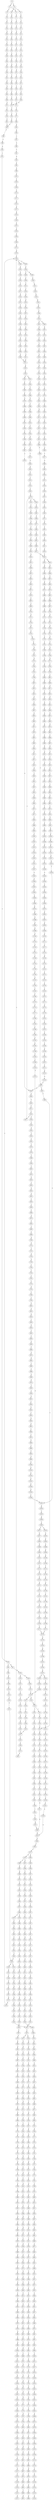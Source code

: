 strict digraph  {
	S0 -> S1 [ label = G ];
	S0 -> S2 [ label = C ];
	S1 -> S3 [ label = T ];
	S1 -> S4 [ label = C ];
	S2 -> S5 [ label = C ];
	S2 -> S6 [ label = G ];
	S3 -> S7 [ label = A ];
	S4 -> S8 [ label = T ];
	S5 -> S9 [ label = G ];
	S6 -> S10 [ label = A ];
	S7 -> S11 [ label = C ];
	S8 -> S12 [ label = C ];
	S9 -> S13 [ label = C ];
	S10 -> S14 [ label = T ];
	S11 -> S15 [ label = G ];
	S12 -> S16 [ label = C ];
	S13 -> S17 [ label = C ];
	S14 -> S18 [ label = C ];
	S15 -> S19 [ label = G ];
	S16 -> S20 [ label = G ];
	S17 -> S21 [ label = G ];
	S18 -> S22 [ label = G ];
	S19 -> S23 [ label = C ];
	S20 -> S24 [ label = G ];
	S21 -> S25 [ label = G ];
	S22 -> S26 [ label = G ];
	S23 -> S27 [ label = T ];
	S24 -> S28 [ label = T ];
	S25 -> S29 [ label = T ];
	S26 -> S30 [ label = T ];
	S27 -> S31 [ label = A ];
	S28 -> S32 [ label = T ];
	S29 -> S33 [ label = C ];
	S30 -> S34 [ label = T ];
	S31 -> S35 [ label = C ];
	S32 -> S36 [ label = G ];
	S33 -> S37 [ label = C ];
	S34 -> S38 [ label = C ];
	S35 -> S39 [ label = T ];
	S36 -> S40 [ label = C ];
	S37 -> S41 [ label = C ];
	S38 -> S42 [ label = C ];
	S39 -> S43 [ label = G ];
	S40 -> S44 [ label = A ];
	S41 -> S45 [ label = A ];
	S42 -> S46 [ label = A ];
	S43 -> S47 [ label = G ];
	S44 -> S48 [ label = C ];
	S45 -> S49 [ label = G ];
	S46 -> S50 [ label = G ];
	S47 -> S51 [ label = T ];
	S48 -> S52 [ label = T ];
	S49 -> S53 [ label = T ];
	S50 -> S54 [ label = T ];
	S51 -> S55 [ label = G ];
	S52 -> S56 [ label = G ];
	S53 -> S57 [ label = G ];
	S54 -> S58 [ label = G ];
	S55 -> S59 [ label = C ];
	S56 -> S60 [ label = G ];
	S57 -> S61 [ label = G ];
	S58 -> S62 [ label = G ];
	S59 -> S63 [ label = T ];
	S60 -> S64 [ label = T ];
	S61 -> S65 [ label = T ];
	S62 -> S66 [ label = T ];
	S63 -> S67 [ label = A ];
	S64 -> S68 [ label = C ];
	S65 -> S69 [ label = C ];
	S66 -> S70 [ label = C ];
	S67 -> S71 [ label = C ];
	S68 -> S72 [ label = G ];
	S69 -> S73 [ label = G ];
	S70 -> S73 [ label = G ];
	S71 -> S74 [ label = T ];
	S72 -> S75 [ label = T ];
	S73 -> S76 [ label = T ];
	S74 -> S77 [ label = G ];
	S75 -> S78 [ label = C ];
	S76 -> S79 [ label = C ];
	S77 -> S80 [ label = T ];
	S78 -> S81 [ label = C ];
	S79 -> S82 [ label = C ];
	S80 -> S83 [ label = A ];
	S81 -> S84 [ label = G ];
	S82 -> S84 [ label = G ];
	S83 -> S85 [ label = A ];
	S84 -> S86 [ label = T ];
	S85 -> S87 [ label = C ];
	S86 -> S88 [ label = C ];
	S87 -> S89 [ label = A ];
	S88 -> S90 [ label = A ];
	S89 -> S91 [ label = C ];
	S90 -> S92 [ label = C ];
	S91 -> S93 [ label = A ];
	S92 -> S94 [ label = C ];
	S93 -> S95 [ label = C ];
	S94 -> S96 [ label = C ];
	S94 -> S97 [ label = G ];
	S95 -> S98 [ label = G ];
	S96 -> S99 [ label = T ];
	S97 -> S100 [ label = A ];
	S98 -> S101 [ label = C ];
	S99 -> S102 [ label = G ];
	S100 -> S103 [ label = A ];
	S100 -> S104 [ label = G ];
	S101 -> S105 [ label = T ];
	S102 -> S106 [ label = T ];
	S103 -> S107 [ label = T ];
	S104 -> S108 [ label = T ];
	S105 -> S109 [ label = C ];
	S106 -> S110 [ label = C ];
	S107 -> S111 [ label = C ];
	S108 -> S112 [ label = C ];
	S109 -> S113 [ label = C ];
	S110 -> S114 [ label = C ];
	S111 -> S115 [ label = C ];
	S112 -> S116 [ label = C ];
	S113 -> S117 [ label = T ];
	S114 -> S118 [ label = T ];
	S115 -> S119 [ label = T ];
	S116 -> S120 [ label = A ];
	S116 -> S121 [ label = T ];
	S117 -> S122 [ label = A ];
	S118 -> S123 [ label = T ];
	S119 -> S124 [ label = C ];
	S120 -> S125 [ label = G ];
	S121 -> S126 [ label = C ];
	S122 -> S127 [ label = G ];
	S123 -> S128 [ label = G ];
	S124 -> S129 [ label = G ];
	S125 -> S130 [ label = T ];
	S125 -> S131 [ label = C ];
	S126 -> S132 [ label = G ];
	S127 -> S133 [ label = A ];
	S128 -> S134 [ label = A ];
	S128 -> S135 [ label = T ];
	S129 -> S136 [ label = A ];
	S130 -> S137 [ label = A ];
	S131 -> S138 [ label = T ];
	S132 -> S139 [ label = A ];
	S133 -> S140 [ label = A ];
	S134 -> S141 [ label = A ];
	S135 -> S142 [ label = A ];
	S136 -> S143 [ label = A ];
	S137 -> S144 [ label = G ];
	S138 -> S145 [ label = T ];
	S139 -> S146 [ label = A ];
	S140 -> S147 [ label = C ];
	S141 -> S148 [ label = C ];
	S142 -> S149 [ label = G ];
	S143 -> S150 [ label = C ];
	S144 -> S151 [ label = G ];
	S145 -> S152 [ label = C ];
	S146 -> S153 [ label = C ];
	S147 -> S154 [ label = T ];
	S148 -> S155 [ label = T ];
	S149 -> S156 [ label = G ];
	S150 -> S157 [ label = T ];
	S151 -> S158 [ label = G ];
	S152 -> S159 [ label = A ];
	S153 -> S157 [ label = T ];
	S154 -> S160 [ label = T ];
	S155 -> S161 [ label = T ];
	S156 -> S162 [ label = A ];
	S157 -> S163 [ label = T ];
	S158 -> S164 [ label = T ];
	S159 -> S165 [ label = C ];
	S160 -> S166 [ label = C ];
	S161 -> S167 [ label = C ];
	S162 -> S168 [ label = G ];
	S163 -> S169 [ label = C ];
	S164 -> S170 [ label = C ];
	S165 -> S171 [ label = G ];
	S166 -> S172 [ label = A ];
	S167 -> S173 [ label = A ];
	S168 -> S174 [ label = A ];
	S169 -> S175 [ label = A ];
	S170 -> S176 [ label = A ];
	S171 -> S177 [ label = C ];
	S172 -> S178 [ label = A ];
	S173 -> S179 [ label = A ];
	S174 -> S180 [ label = G ];
	S175 -> S181 [ label = A ];
	S176 -> S182 [ label = C ];
	S177 -> S183 [ label = C ];
	S178 -> S184 [ label = C ];
	S179 -> S184 [ label = C ];
	S180 -> S185 [ label = G ];
	S181 -> S184 [ label = C ];
	S182 -> S186 [ label = T ];
	S183 -> S187 [ label = C ];
	S184 -> S188 [ label = C ];
	S184 -> S189 [ label = T ];
	S185 -> S190 [ label = T ];
	S186 -> S191 [ label = C ];
	S187 -> S192 [ label = T ];
	S188 -> S193 [ label = G ];
	S189 -> S194 [ label = G ];
	S190 -> S195 [ label = C ];
	S191 -> S196 [ label = G ];
	S192 -> S197 [ label = T ];
	S193 -> S198 [ label = G ];
	S194 -> S199 [ label = G ];
	S194 -> S200 [ label = C ];
	S195 -> S201 [ label = C ];
	S196 -> S202 [ label = C ];
	S197 -> S203 [ label = C ];
	S198 -> S204 [ label = C ];
	S199 -> S205 [ label = C ];
	S200 -> S206 [ label = C ];
	S201 -> S207 [ label = C ];
	S202 -> S208 [ label = T ];
	S203 -> S209 [ label = A ];
	S204 -> S210 [ label = C ];
	S205 -> S211 [ label = C ];
	S206 -> S212 [ label = C ];
	S207 -> S213 [ label = A ];
	S207 -> S214 [ label = G ];
	S208 -> S215 [ label = T ];
	S209 -> S216 [ label = T ];
	S210 -> S217 [ label = C ];
	S211 -> S218 [ label = C ];
	S212 -> S219 [ label = T ];
	S213 -> S220 [ label = G ];
	S214 -> S221 [ label = G ];
	S215 -> S222 [ label = C ];
	S216 -> S223 [ label = C ];
	S217 -> S224 [ label = A ];
	S218 -> S225 [ label = A ];
	S219 -> S226 [ label = A ];
	S220 -> S227 [ label = A ];
	S221 -> S228 [ label = A ];
	S222 -> S229 [ label = A ];
	S223 -> S230 [ label = C ];
	S224 -> S231 [ label = G ];
	S225 -> S232 [ label = G ];
	S226 -> S233 [ label = G ];
	S227 -> S234 [ label = G ];
	S228 -> S235 [ label = G ];
	S229 -> S236 [ label = T ];
	S230 -> S237 [ label = A ];
	S231 -> S238 [ label = T ];
	S232 -> S239 [ label = G ];
	S233 -> S240 [ label = G ];
	S234 -> S241 [ label = C ];
	S235 -> S242 [ label = G ];
	S236 -> S243 [ label = C ];
	S237 -> S244 [ label = G ];
	S238 -> S245 [ label = T ];
	S239 -> S246 [ label = T ];
	S240 -> S247 [ label = T ];
	S241 -> S248 [ label = C ];
	S242 -> S249 [ label = C ];
	S243 -> S250 [ label = C ];
	S244 -> S251 [ label = A ];
	S245 -> S252 [ label = G ];
	S246 -> S253 [ label = G ];
	S247 -> S254 [ label = G ];
	S248 -> S255 [ label = A ];
	S249 -> S256 [ label = G ];
	S250 -> S257 [ label = A ];
	S251 -> S258 [ label = A ];
	S252 -> S259 [ label = T ];
	S253 -> S260 [ label = C ];
	S253 -> S261 [ label = G ];
	S254 -> S262 [ label = T ];
	S255 -> S263 [ label = C ];
	S256 -> S264 [ label = T ];
	S257 -> S244 [ label = G ];
	S258 -> S265 [ label = C ];
	S259 -> S266 [ label = G ];
	S260 -> S267 [ label = G ];
	S261 -> S268 [ label = G ];
	S262 -> S269 [ label = G ];
	S263 -> S270 [ label = G ];
	S264 -> S271 [ label = G ];
	S265 -> S272 [ label = C ];
	S266 -> S273 [ label = C ];
	S267 -> S274 [ label = C ];
	S268 -> S275 [ label = C ];
	S269 -> S276 [ label = C ];
	S270 -> S277 [ label = G ];
	S271 -> S278 [ label = G ];
	S272 -> S279 [ label = A ];
	S272 -> S280 [ label = G ];
	S273 -> S281 [ label = G ];
	S274 -> S282 [ label = G ];
	S275 -> S283 [ label = T ];
	S276 -> S284 [ label = G ];
	S277 -> S285 [ label = T ];
	S278 -> S286 [ label = T ];
	S279 -> S287 [ label = G ];
	S279 -> S288 [ label = C ];
	S280 -> S289 [ label = G ];
	S281 -> S290 [ label = T ];
	S282 -> S291 [ label = T ];
	S283 -> S292 [ label = T ];
	S284 -> S293 [ label = T ];
	S285 -> S294 [ label = T ];
	S286 -> S295 [ label = A ];
	S287 -> S296 [ label = A ];
	S288 -> S297 [ label = C ];
	S289 -> S298 [ label = A ];
	S290 -> S299 [ label = C ];
	S291 -> S300 [ label = C ];
	S292 -> S301 [ label = C ];
	S293 -> S302 [ label = C ];
	S294 -> S303 [ label = A ];
	S295 -> S304 [ label = T ];
	S296 -> S305 [ label = C ];
	S297 -> S306 [ label = A ];
	S298 -> S307 [ label = C ];
	S299 -> S308 [ label = G ];
	S300 -> S309 [ label = G ];
	S301 -> S310 [ label = G ];
	S302 -> S311 [ label = G ];
	S303 -> S312 [ label = C ];
	S304 -> S313 [ label = G ];
	S305 -> S314 [ label = T ];
	S306 -> S315 [ label = C ];
	S307 -> S316 [ label = G ];
	S308 -> S317 [ label = A ];
	S309 -> S318 [ label = T ];
	S310 -> S319 [ label = A ];
	S311 -> S317 [ label = A ];
	S312 -> S320 [ label = T ];
	S313 -> S321 [ label = A ];
	S314 -> S322 [ label = C ];
	S315 -> S323 [ label = C ];
	S316 -> S324 [ label = C ];
	S317 -> S325 [ label = A ];
	S318 -> S326 [ label = G ];
	S319 -> S327 [ label = A ];
	S320 -> S328 [ label = G ];
	S321 -> S329 [ label = G ];
	S322 -> S330 [ label = C ];
	S323 -> S331 [ label = C ];
	S324 -> S332 [ label = C ];
	S325 -> S333 [ label = C ];
	S326 -> S334 [ label = C ];
	S327 -> S335 [ label = C ];
	S328 -> S336 [ label = C ];
	S329 -> S337 [ label = C ];
	S330 -> S338 [ label = C ];
	S331 -> S339 [ label = C ];
	S332 -> S340 [ label = C ];
	S333 -> S341 [ label = C ];
	S333 -> S342 [ label = A ];
	S334 -> S343 [ label = A ];
	S335 -> S344 [ label = A ];
	S336 -> S345 [ label = A ];
	S337 -> S346 [ label = G ];
	S338 -> S347 [ label = A ];
	S339 -> S348 [ label = T ];
	S340 -> S349 [ label = A ];
	S341 -> S350 [ label = T ];
	S342 -> S351 [ label = C ];
	S343 -> S352 [ label = T ];
	S344 -> S353 [ label = C ];
	S345 -> S354 [ label = G ];
	S346 -> S355 [ label = G ];
	S347 -> S356 [ label = T ];
	S348 -> S357 [ label = T ];
	S349 -> S358 [ label = T ];
	S350 -> S359 [ label = T ];
	S351 -> S360 [ label = C ];
	S352 -> S361 [ label = C ];
	S353 -> S362 [ label = G ];
	S354 -> S363 [ label = A ];
	S355 -> S364 [ label = T ];
	S356 -> S365 [ label = C ];
	S357 -> S366 [ label = C ];
	S358 -> S367 [ label = C ];
	S359 -> S368 [ label = C ];
	S360 -> S369 [ label = C ];
	S361 -> S370 [ label = C ];
	S362 -> S371 [ label = C ];
	S363 -> S372 [ label = C ];
	S364 -> S373 [ label = C ];
	S365 -> S374 [ label = T ];
	S366 -> S375 [ label = C ];
	S366 -> S376 [ label = G ];
	S367 -> S377 [ label = G ];
	S368 -> S378 [ label = G ];
	S369 -> S379 [ label = G ];
	S370 -> S380 [ label = G ];
	S371 -> S381 [ label = G ];
	S372 -> S382 [ label = G ];
	S373 -> S383 [ label = G ];
	S374 -> S384 [ label = G ];
	S375 -> S385 [ label = T ];
	S376 -> S386 [ label = A ];
	S377 -> S387 [ label = T ];
	S378 -> S388 [ label = T ];
	S379 -> S389 [ label = T ];
	S380 -> S390 [ label = C ];
	S381 -> S391 [ label = C ];
	S382 -> S392 [ label = G ];
	S383 -> S393 [ label = C ];
	S384 -> S394 [ label = C ];
	S385 -> S395 [ label = G ];
	S386 -> S396 [ label = T ];
	S387 -> S397 [ label = C ];
	S388 -> S398 [ label = A ];
	S389 -> S399 [ label = A ];
	S390 -> S400 [ label = A ];
	S391 -> S401 [ label = A ];
	S392 -> S402 [ label = A ];
	S393 -> S403 [ label = A ];
	S394 -> S404 [ label = C ];
	S395 -> S405 [ label = T ];
	S396 -> S406 [ label = C ];
	S397 -> S407 [ label = C ];
	S398 -> S408 [ label = C ];
	S399 -> S409 [ label = C ];
	S400 -> S410 [ label = C ];
	S401 -> S411 [ label = C ];
	S402 -> S412 [ label = C ];
	S403 -> S413 [ label = C ];
	S404 -> S414 [ label = A ];
	S405 -> S415 [ label = C ];
	S406 -> S416 [ label = G ];
	S407 -> S417 [ label = T ];
	S408 -> S418 [ label = T ];
	S409 -> S419 [ label = G ];
	S410 -> S420 [ label = G ];
	S411 -> S421 [ label = G ];
	S412 -> S422 [ label = A ];
	S413 -> S423 [ label = G ];
	S414 -> S424 [ label = G ];
	S415 -> S425 [ label = C ];
	S416 -> S426 [ label = T ];
	S417 -> S427 [ label = C ];
	S418 -> S428 [ label = T ];
	S419 -> S429 [ label = T ];
	S420 -> S430 [ label = T ];
	S421 -> S431 [ label = T ];
	S422 -> S432 [ label = C ];
	S423 -> S433 [ label = C ];
	S424 -> S434 [ label = T ];
	S425 -> S435 [ label = T ];
	S426 -> S436 [ label = T ];
	S427 -> S437 [ label = T ];
	S428 -> S438 [ label = C ];
	S429 -> S439 [ label = C ];
	S430 -> S440 [ label = C ];
	S431 -> S441 [ label = C ];
	S432 -> S442 [ label = A ];
	S433 -> S443 [ label = G ];
	S434 -> S444 [ label = C ];
	S435 -> S445 [ label = T ];
	S436 -> S446 [ label = T ];
	S437 -> S447 [ label = T ];
	S438 -> S448 [ label = A ];
	S439 -> S449 [ label = C ];
	S440 -> S450 [ label = G ];
	S441 -> S451 [ label = C ];
	S442 -> S452 [ label = C ];
	S443 -> S453 [ label = C ];
	S444 -> S454 [ label = G ];
	S445 -> S128 [ label = G ];
	S446 -> S455 [ label = G ];
	S447 -> S456 [ label = C ];
	S448 -> S457 [ label = A ];
	S449 -> S458 [ label = A ];
	S450 -> S459 [ label = A ];
	S451 -> S460 [ label = A ];
	S452 -> S461 [ label = C ];
	S453 -> S462 [ label = G ];
	S454 -> S463 [ label = T ];
	S455 -> S464 [ label = T ];
	S456 -> S465 [ label = T ];
	S457 -> S466 [ label = G ];
	S458 -> S467 [ label = G ];
	S459 -> S468 [ label = G ];
	S460 -> S469 [ label = G ];
	S461 -> S470 [ label = T ];
	S462 -> S471 [ label = G ];
	S463 -> S472 [ label = A ];
	S464 -> S473 [ label = A ];
	S465 -> S474 [ label = C ];
	S466 -> S475 [ label = C ];
	S467 -> S476 [ label = C ];
	S468 -> S477 [ label = C ];
	S469 -> S478 [ label = C ];
	S470 -> S479 [ label = C ];
	S471 -> S480 [ label = C ];
	S472 -> S481 [ label = A ];
	S473 -> S482 [ label = G ];
	S474 -> S483 [ label = G ];
	S475 -> S484 [ label = G ];
	S476 -> S485 [ label = G ];
	S477 -> S486 [ label = G ];
	S478 -> S487 [ label = T ];
	S478 -> S485 [ label = G ];
	S479 -> S488 [ label = T ];
	S480 -> S489 [ label = T ];
	S481 -> S490 [ label = G ];
	S482 -> S491 [ label = G ];
	S483 -> S492 [ label = G ];
	S484 -> S493 [ label = A ];
	S485 -> S494 [ label = A ];
	S486 -> S495 [ label = A ];
	S487 -> S496 [ label = T ];
	S488 -> S497 [ label = A ];
	S489 -> S498 [ label = G ];
	S490 -> S499 [ label = A ];
	S491 -> S500 [ label = A ];
	S492 -> S501 [ label = A ];
	S493 -> S502 [ label = G ];
	S494 -> S503 [ label = G ];
	S495 -> S504 [ label = G ];
	S496 -> S152 [ label = C ];
	S497 -> S505 [ label = G ];
	S498 -> S506 [ label = G ];
	S499 -> S507 [ label = C ];
	S500 -> S508 [ label = A ];
	S501 -> S509 [ label = G ];
	S502 -> S510 [ label = T ];
	S503 -> S511 [ label = T ];
	S504 -> S512 [ label = T ];
	S505 -> S513 [ label = A ];
	S506 -> S514 [ label = A ];
	S507 -> S515 [ label = G ];
	S508 -> S516 [ label = A ];
	S509 -> S517 [ label = A ];
	S510 -> S518 [ label = C ];
	S511 -> S519 [ label = C ];
	S512 -> S520 [ label = C ];
	S513 -> S521 [ label = A ];
	S514 -> S522 [ label = A ];
	S515 -> S523 [ label = G ];
	S516 -> S524 [ label = G ];
	S517 -> S525 [ label = G ];
	S518 -> S526 [ label = C ];
	S519 -> S527 [ label = C ];
	S519 -> S528 [ label = T ];
	S520 -> S529 [ label = G ];
	S521 -> S530 [ label = C ];
	S522 -> S531 [ label = T ];
	S523 -> S532 [ label = C ];
	S524 -> S533 [ label = G ];
	S525 -> S534 [ label = G ];
	S526 -> S535 [ label = C ];
	S527 -> S535 [ label = C ];
	S528 -> S536 [ label = C ];
	S529 -> S537 [ label = A ];
	S530 -> S538 [ label = G ];
	S531 -> S539 [ label = G ];
	S532 -> S540 [ label = T ];
	S533 -> S541 [ label = T ];
	S534 -> S542 [ label = T ];
	S535 -> S543 [ label = T ];
	S535 -> S544 [ label = G ];
	S536 -> S545 [ label = G ];
	S537 -> S546 [ label = A ];
	S538 -> S547 [ label = A ];
	S539 -> S548 [ label = G ];
	S540 -> S549 [ label = C ];
	S541 -> S550 [ label = C ];
	S542 -> S551 [ label = C ];
	S543 -> S552 [ label = C ];
	S544 -> S553 [ label = C ];
	S545 -> S554 [ label = T ];
	S546 -> S555 [ label = C ];
	S547 -> S556 [ label = G ];
	S548 -> S557 [ label = G ];
	S549 -> S558 [ label = T ];
	S550 -> S559 [ label = C ];
	S551 -> S201 [ label = C ];
	S552 -> S560 [ label = C ];
	S553 -> S561 [ label = C ];
	S554 -> S562 [ label = C ];
	S555 -> S563 [ label = C ];
	S556 -> S564 [ label = G ];
	S557 -> S565 [ label = G ];
	S558 -> S566 [ label = C ];
	S559 -> S567 [ label = C ];
	S560 -> S568 [ label = G ];
	S561 -> S569 [ label = T ];
	S562 -> S570 [ label = T ];
	S563 -> S571 [ label = T ];
	S564 -> S572 [ label = T ];
	S565 -> S573 [ label = T ];
	S566 -> S574 [ label = G ];
	S567 -> S575 [ label = G ];
	S568 -> S576 [ label = G ];
	S569 -> S577 [ label = G ];
	S570 -> S578 [ label = G ];
	S571 -> S579 [ label = G ];
	S572 -> S580 [ label = G ];
	S573 -> S581 [ label = C ];
	S574 -> S582 [ label = A ];
	S575 -> S583 [ label = A ];
	S576 -> S584 [ label = T ];
	S577 -> S585 [ label = T ];
	S578 -> S586 [ label = T ];
	S579 -> S587 [ label = T ];
	S580 -> S588 [ label = T ];
	S581 -> S589 [ label = C ];
	S582 -> S590 [ label = A ];
	S583 -> S591 [ label = A ];
	S584 -> S592 [ label = C ];
	S585 -> S593 [ label = C ];
	S586 -> S594 [ label = T ];
	S587 -> S595 [ label = C ];
	S588 -> S596 [ label = C ];
	S589 -> S597 [ label = G ];
	S590 -> S598 [ label = G ];
	S591 -> S599 [ label = G ];
	S592 -> S600 [ label = T ];
	S593 -> S601 [ label = G ];
	S594 -> S602 [ label = C ];
	S595 -> S603 [ label = G ];
	S596 -> S604 [ label = C ];
	S597 -> S605 [ label = C ];
	S598 -> S606 [ label = T ];
	S599 -> S607 [ label = T ];
	S600 -> S608 [ label = G ];
	S601 -> S609 [ label = C ];
	S602 -> S610 [ label = C ];
	S603 -> S611 [ label = C ];
	S604 -> S612 [ label = C ];
	S605 -> S613 [ label = C ];
	S606 -> S614 [ label = C ];
	S607 -> S615 [ label = C ];
	S608 -> S616 [ label = G ];
	S609 -> S617 [ label = G ];
	S610 -> S618 [ label = G ];
	S611 -> S619 [ label = G ];
	S612 -> S620 [ label = T ];
	S613 -> S621 [ label = G ];
	S614 -> S622 [ label = G ];
	S615 -> S623 [ label = G ];
	S616 -> S624 [ label = A ];
	S617 -> S625 [ label = C ];
	S618 -> S626 [ label = T ];
	S619 -> S625 [ label = C ];
	S620 -> S627 [ label = G ];
	S621 -> S628 [ label = G ];
	S622 -> S629 [ label = C ];
	S623 -> S630 [ label = A ];
	S624 -> S631 [ label = G ];
	S625 -> S632 [ label = G ];
	S625 -> S633 [ label = A ];
	S626 -> S634 [ label = G ];
	S627 -> S635 [ label = T ];
	S628 -> S636 [ label = A ];
	S629 -> S637 [ label = G ];
	S630 -> S638 [ label = G ];
	S631 -> S639 [ label = G ];
	S632 -> S640 [ label = A ];
	S633 -> S641 [ label = A ];
	S634 -> S642 [ label = G ];
	S635 -> S643 [ label = C ];
	S636 -> S644 [ label = A ];
	S637 -> S645 [ label = G ];
	S638 -> S646 [ label = G ];
	S639 -> S647 [ label = G ];
	S640 -> S648 [ label = G ];
	S641 -> S649 [ label = C ];
	S642 -> S650 [ label = C ];
	S643 -> S651 [ label = C ];
	S644 -> S652 [ label = C ];
	S645 -> S653 [ label = C ];
	S646 -> S654 [ label = T ];
	S647 -> S655 [ label = T ];
	S648 -> S656 [ label = C ];
	S649 -> S657 [ label = C ];
	S650 -> S658 [ label = C ];
	S651 -> S659 [ label = T ];
	S652 -> S660 [ label = T ];
	S653 -> S661 [ label = T ];
	S654 -> S662 [ label = A ];
	S655 -> S663 [ label = G ];
	S656 -> S664 [ label = A ];
	S657 -> S665 [ label = C ];
	S658 -> S666 [ label = C ];
	S659 -> S667 [ label = A ];
	S660 -> S668 [ label = G ];
	S661 -> S669 [ label = A ];
	S662 -> S670 [ label = T ];
	S663 -> S671 [ label = T ];
	S664 -> S672 [ label = G ];
	S665 -> S673 [ label = G ];
	S666 -> S674 [ label = G ];
	S667 -> S675 [ label = C ];
	S668 -> S676 [ label = C ];
	S669 -> S677 [ label = T ];
	S670 -> S678 [ label = A ];
	S671 -> S679 [ label = T ];
	S672 -> S680 [ label = T ];
	S673 -> S681 [ label = T ];
	S674 -> S682 [ label = T ];
	S675 -> S683 [ label = T ];
	S676 -> S684 [ label = A ];
	S677 -> S685 [ label = A ];
	S678 -> S686 [ label = A ];
	S679 -> S687 [ label = C ];
	S680 -> S688 [ label = G ];
	S681 -> S689 [ label = A ];
	S682 -> S690 [ label = C ];
	S683 -> S691 [ label = A ];
	S684 -> S692 [ label = A ];
	S685 -> S693 [ label = G ];
	S686 -> S694 [ label = G ];
	S687 -> S695 [ label = C ];
	S688 -> S696 [ label = C ];
	S689 -> S697 [ label = C ];
	S690 -> S698 [ label = C ];
	S691 -> S699 [ label = C ];
	S692 -> S700 [ label = C ];
	S693 -> S701 [ label = T ];
	S694 -> S702 [ label = T ];
	S695 -> S703 [ label = A ];
	S696 -> S704 [ label = A ];
	S697 -> S705 [ label = A ];
	S698 -> S706 [ label = A ];
	S699 -> S707 [ label = C ];
	S700 -> S708 [ label = C ];
	S701 -> S709 [ label = A ];
	S702 -> S710 [ label = C ];
	S703 -> S711 [ label = G ];
	S704 -> S712 [ label = A ];
	S705 -> S713 [ label = G ];
	S706 -> S714 [ label = G ];
	S707 -> S715 [ label = A ];
	S708 -> S716 [ label = A ];
	S709 -> S717 [ label = G ];
	S710 -> S718 [ label = G ];
	S711 -> S719 [ label = C ];
	S712 -> S720 [ label = C ];
	S713 -> S721 [ label = C ];
	S714 -> S722 [ label = T ];
	S715 -> S723 [ label = G ];
	S716 -> S724 [ label = G ];
	S717 -> S725 [ label = C ];
	S718 -> S726 [ label = T ];
	S719 -> S727 [ label = A ];
	S720 -> S728 [ label = A ];
	S721 -> S729 [ label = A ];
	S722 -> S730 [ label = A ];
	S723 -> S731 [ label = G ];
	S724 -> S732 [ label = A ];
	S725 -> S733 [ label = C ];
	S726 -> S734 [ label = G ];
	S727 -> S735 [ label = G ];
	S728 -> S736 [ label = G ];
	S729 -> S737 [ label = G ];
	S730 -> S738 [ label = G ];
	S731 -> S739 [ label = A ];
	S732 -> S740 [ label = A ];
	S733 -> S741 [ label = G ];
	S734 -> S742 [ label = G ];
	S735 -> S743 [ label = A ];
	S736 -> S744 [ label = C ];
	S737 -> S745 [ label = G ];
	S738 -> S746 [ label = C ];
	S739 -> S747 [ label = G ];
	S740 -> S748 [ label = C ];
	S741 -> S749 [ label = A ];
	S742 -> S750 [ label = T ];
	S743 -> S751 [ label = T ];
	S744 -> S752 [ label = T ];
	S745 -> S753 [ label = T ];
	S746 -> S754 [ label = T ];
	S747 -> S755 [ label = A ];
	S748 -> S756 [ label = A ];
	S749 -> S757 [ label = A ];
	S750 -> S758 [ label = A ];
	S751 -> S759 [ label = A ];
	S752 -> S760 [ label = A ];
	S753 -> S761 [ label = G ];
	S754 -> S762 [ label = C ];
	S755 -> S763 [ label = G ];
	S756 -> S764 [ label = G ];
	S757 -> S765 [ label = A ];
	S758 -> S766 [ label = C ];
	S759 -> S767 [ label = A ];
	S760 -> S768 [ label = C ];
	S761 -> S769 [ label = C ];
	S762 -> S770 [ label = C ];
	S763 -> S771 [ label = T ];
	S764 -> S772 [ label = C ];
	S765 -> S773 [ label = C ];
	S766 -> S774 [ label = C ];
	S767 -> S775 [ label = A ];
	S768 -> S776 [ label = G ];
	S769 -> S777 [ label = A ];
	S770 -> S778 [ label = A ];
	S771 -> S779 [ label = C ];
	S772 -> S780 [ label = C ];
	S773 -> S781 [ label = C ];
	S774 -> S782 [ label = G ];
	S775 -> S783 [ label = A ];
	S776 -> S784 [ label = A ];
	S777 -> S785 [ label = C ];
	S778 -> S786 [ label = C ];
	S779 -> S787 [ label = A ];
	S780 -> S788 [ label = G ];
	S781 -> S789 [ label = C ];
	S782 -> S790 [ label = G ];
	S783 -> S791 [ label = A ];
	S784 -> S792 [ label = G ];
	S785 -> S793 [ label = G ];
	S786 -> S794 [ label = C ];
	S787 -> S795 [ label = G ];
	S788 -> S796 [ label = T ];
	S789 -> S797 [ label = C ];
	S790 -> S798 [ label = T ];
	S791 -> S799 [ label = C ];
	S792 -> S800 [ label = A ];
	S793 -> S801 [ label = C ];
	S794 -> S802 [ label = G ];
	S795 -> S803 [ label = G ];
	S796 -> S804 [ label = C ];
	S797 -> S805 [ label = G ];
	S798 -> S806 [ label = G ];
	S799 -> S807 [ label = T ];
	S800 -> S808 [ label = A ];
	S801 -> S809 [ label = G ];
	S802 -> S810 [ label = G ];
	S803 -> S811 [ label = A ];
	S804 -> S812 [ label = C ];
	S805 -> S813 [ label = A ];
	S806 -> S814 [ label = G ];
	S807 -> S815 [ label = T ];
	S808 -> S816 [ label = C ];
	S809 -> S817 [ label = G ];
	S810 -> S818 [ label = A ];
	S811 -> S819 [ label = C ];
	S812 -> S820 [ label = T ];
	S813 -> S821 [ label = C ];
	S814 -> S822 [ label = T ];
	S815 -> S823 [ label = T ];
	S816 -> S824 [ label = T ];
	S817 -> S825 [ label = T ];
	S818 -> S826 [ label = C ];
	S819 -> S827 [ label = C ];
	S820 -> S828 [ label = C ];
	S821 -> S829 [ label = T ];
	S822 -> S830 [ label = T ];
	S823 -> S831 [ label = G ];
	S824 -> S832 [ label = G ];
	S825 -> S833 [ label = G ];
	S826 -> S834 [ label = G ];
	S827 -> S835 [ label = A ];
	S828 -> S836 [ label = T ];
	S829 -> S837 [ label = A ];
	S830 -> S838 [ label = A ];
	S831 -> S839 [ label = C ];
	S832 -> S840 [ label = G ];
	S833 -> S841 [ label = C ];
	S834 -> S842 [ label = T ];
	S835 -> S843 [ label = G ];
	S836 -> S844 [ label = G ];
	S837 -> S845 [ label = G ];
	S838 -> S846 [ label = G ];
	S839 -> S847 [ label = C ];
	S840 -> S848 [ label = C ];
	S841 -> S849 [ label = C ];
	S842 -> S850 [ label = C ];
	S843 -> S851 [ label = T ];
	S844 -> S852 [ label = T ];
	S845 -> S853 [ label = A ];
	S846 -> S854 [ label = A ];
	S847 -> S855 [ label = G ];
	S848 -> S856 [ label = G ];
	S849 -> S857 [ label = G ];
	S850 -> S858 [ label = G ];
	S851 -> S859 [ label = C ];
	S852 -> S860 [ label = C ];
	S853 -> S861 [ label = A ];
	S854 -> S862 [ label = A ];
	S855 -> S863 [ label = T ];
	S856 -> S864 [ label = C ];
	S857 -> S865 [ label = C ];
	S858 -> S866 [ label = T ];
	S859 -> S867 [ label = T ];
	S860 -> S868 [ label = G ];
	S861 -> S869 [ label = T ];
	S862 -> S870 [ label = G ];
	S863 -> S871 [ label = A ];
	S864 -> S872 [ label = A ];
	S865 -> S873 [ label = A ];
	S866 -> S874 [ label = G ];
	S867 -> S875 [ label = C ];
	S868 -> S876 [ label = T ];
	S869 -> S877 [ label = C ];
	S870 -> S878 [ label = G ];
	S871 -> S879 [ label = G ];
	S872 -> S880 [ label = G ];
	S873 -> S881 [ label = A ];
	S874 -> S882 [ label = A ];
	S875 -> S883 [ label = T ];
	S876 -> S884 [ label = G ];
	S877 -> S885 [ label = G ];
	S878 -> S886 [ label = G ];
	S879 -> S887 [ label = C ];
	S880 -> S888 [ label = C ];
	S881 -> S889 [ label = C ];
	S882 -> S890 [ label = C ];
	S883 -> S891 [ label = G ];
	S884 -> S892 [ label = G ];
	S885 -> S893 [ label = G ];
	S886 -> S894 [ label = G ];
	S887 -> S895 [ label = C ];
	S888 -> S896 [ label = G ];
	S889 -> S897 [ label = C ];
	S890 -> S898 [ label = C ];
	S891 -> S899 [ label = T ];
	S892 -> S900 [ label = T ];
	S893 -> S901 [ label = G ];
	S894 -> S902 [ label = G ];
	S895 -> S903 [ label = G ];
	S896 -> S904 [ label = G ];
	S897 -> S905 [ label = A ];
	S898 -> S906 [ label = G ];
	S899 -> S907 [ label = A ];
	S900 -> S908 [ label = A ];
	S901 -> S909 [ label = T ];
	S902 -> S910 [ label = T ];
	S903 -> S911 [ label = G ];
	S904 -> S912 [ label = G ];
	S905 -> S913 [ label = G ];
	S906 -> S914 [ label = G ];
	S909 -> S915 [ label = A ];
	S910 -> S916 [ label = C ];
	S911 -> S917 [ label = T ];
	S912 -> S918 [ label = T ];
	S913 -> S919 [ label = T ];
	S914 -> S920 [ label = T ];
	S915 -> S921 [ label = T ];
	S916 -> S922 [ label = C ];
	S917 -> S923 [ label = G ];
	S918 -> S924 [ label = G ];
	S919 -> S925 [ label = C ];
	S920 -> S926 [ label = C ];
	S921 -> S927 [ label = C ];
	S922 -> S928 [ label = G ];
	S923 -> S929 [ label = A ];
	S924 -> S930 [ label = C ];
	S925 -> S931 [ label = G ];
	S926 -> S932 [ label = G ];
	S927 -> S933 [ label = C ];
	S928 -> S934 [ label = T ];
	S929 -> S935 [ label = C ];
	S930 -> S936 [ label = C ];
	S931 -> S937 [ label = C ];
	S932 -> S938 [ label = C ];
	S933 -> S939 [ label = C ];
	S934 -> S940 [ label = C ];
	S935 -> S941 [ label = G ];
	S936 -> S942 [ label = G ];
	S937 -> S943 [ label = G ];
	S938 -> S944 [ label = G ];
	S939 -> S945 [ label = G ];
	S940 -> S946 [ label = G ];
	S941 -> S947 [ label = T ];
	S942 -> S948 [ label = C ];
	S943 -> S949 [ label = C ];
	S944 -> S950 [ label = T ];
	S945 -> S951 [ label = A ];
	S946 -> S952 [ label = G ];
	S947 -> S953 [ label = G ];
	S948 -> S954 [ label = C ];
	S949 -> S955 [ label = A ];
	S950 -> S956 [ label = A ];
	S951 -> S957 [ label = A ];
	S952 -> S958 [ label = A ];
	S953 -> S959 [ label = G ];
	S954 -> S960 [ label = G ];
	S955 -> S961 [ label = G ];
	S956 -> S962 [ label = G ];
	S957 -> S963 [ label = A ];
	S958 -> S964 [ label = A ];
	S959 -> S965 [ label = G ];
	S960 -> S966 [ label = G ];
	S961 -> S967 [ label = C ];
	S962 -> S968 [ label = C ];
	S963 -> S969 [ label = G ];
	S964 -> S970 [ label = C ];
	S965 -> S971 [ label = T ];
	S966 -> S972 [ label = T ];
	S967 -> S973 [ label = C ];
	S968 -> S974 [ label = C ];
	S969 -> S975 [ label = T ];
	S970 -> S976 [ label = T ];
	S971 -> S977 [ label = A ];
	S972 -> S978 [ label = G ];
	S973 -> S979 [ label = G ];
	S974 -> S980 [ label = G ];
	S975 -> S981 [ label = G ];
	S976 -> S982 [ label = A ];
	S977 -> S983 [ label = C ];
	S978 -> S984 [ label = G ];
	S979 -> S985 [ label = G ];
	S980 -> S986 [ label = C ];
	S981 -> S987 [ label = T ];
	S982 -> S988 [ label = C ];
	S983 -> S989 [ label = T ];
	S984 -> S990 [ label = T ];
	S985 -> S991 [ label = T ];
	S986 -> S992 [ label = T ];
	S987 -> S993 [ label = C ];
	S988 -> S994 [ label = A ];
	S989 -> S995 [ label = A ];
	S990 -> S996 [ label = G ];
	S991 -> S997 [ label = G ];
	S992 -> S998 [ label = G ];
	S993 -> S999 [ label = G ];
	S994 -> S1000 [ label = A ];
	S995 -> S1001 [ label = T ];
	S996 -> S1002 [ label = G ];
	S997 -> S1003 [ label = G ];
	S998 -> S1004 [ label = G ];
	S999 -> S1005 [ label = T ];
	S1000 -> S1006 [ label = C ];
	S1001 -> S1007 [ label = T ];
	S1002 -> S1008 [ label = A ];
	S1003 -> S1009 [ label = A ];
	S1004 -> S1010 [ label = A ];
	S1005 -> S1011 [ label = C ];
	S1006 -> S1012 [ label = G ];
	S1007 -> S1013 [ label = G ];
	S1008 -> S1014 [ label = A ];
	S1009 -> S1015 [ label = A ];
	S1010 -> S1016 [ label = A ];
	S1011 -> S1017 [ label = G ];
	S1012 -> S1018 [ label = A ];
	S1013 -> S1019 [ label = G ];
	S1014 -> S1020 [ label = C ];
	S1015 -> S1021 [ label = G ];
	S1016 -> S1022 [ label = G ];
	S1017 -> S1023 [ label = G ];
	S1018 -> S1024 [ label = A ];
	S1019 -> S1025 [ label = A ];
	S1020 -> S1026 [ label = C ];
	S1021 -> S1027 [ label = A ];
	S1022 -> S1028 [ label = A ];
	S1023 -> S1029 [ label = A ];
	S1024 -> S1030 [ label = A ];
	S1025 -> S1031 [ label = A ];
	S1026 -> S1032 [ label = T ];
	S1027 -> S1033 [ label = A ];
	S1028 -> S1034 [ label = A ];
	S1029 -> S1035 [ label = A ];
	S1030 -> S1036 [ label = A ];
	S1031 -> S1037 [ label = C ];
	S1032 -> S1038 [ label = C ];
	S1033 -> S1039 [ label = C ];
	S1034 -> S1040 [ label = C ];
	S1035 -> S1041 [ label = C ];
	S1036 -> S1042 [ label = C ];
	S1037 -> S1043 [ label = G ];
	S1038 -> S1044 [ label = G ];
	S1039 -> S1045 [ label = G ];
	S1040 -> S1045 [ label = G ];
	S1041 -> S1046 [ label = A ];
	S1042 -> S1047 [ label = A ];
	S1043 -> S1048 [ label = G ];
	S1044 -> S1049 [ label = G ];
	S1045 -> S1050 [ label = G ];
	S1046 -> S1051 [ label = G ];
	S1047 -> S1052 [ label = G ];
	S1048 -> S1053 [ label = T ];
	S1049 -> S1054 [ label = C ];
	S1050 -> S1055 [ label = C ];
	S1051 -> S1056 [ label = G ];
	S1052 -> S1057 [ label = A ];
	S1053 -> S1058 [ label = A ];
	S1054 -> S1059 [ label = A ];
	S1055 -> S1060 [ label = A ];
	S1056 -> S1061 [ label = A ];
	S1057 -> S1062 [ label = A ];
	S1058 -> S1063 [ label = C ];
	S1059 -> S1064 [ label = C ];
	S1060 -> S1065 [ label = C ];
	S1061 -> S1066 [ label = A ];
	S1062 -> S1067 [ label = G ];
	S1063 -> S1068 [ label = G ];
	S1064 -> S1069 [ label = G ];
	S1065 -> S1070 [ label = C ];
	S1065 -> S1071 [ label = T ];
	S1066 -> S1072 [ label = T ];
	S1067 -> S1073 [ label = G ];
	S1068 -> S1074 [ label = A ];
	S1069 -> S1075 [ label = C ];
	S1070 -> S1076 [ label = G ];
	S1071 -> S1077 [ label = G ];
	S1072 -> S1078 [ label = A ];
	S1073 -> S1079 [ label = G ];
	S1074 -> S1080 [ label = A ];
	S1075 -> S1081 [ label = G ];
	S1076 -> S1082 [ label = G ];
	S1077 -> S1083 [ label = G ];
	S1078 -> S1084 [ label = G ];
	S1079 -> S1085 [ label = G ];
	S1080 -> S1086 [ label = G ];
	S1081 -> S1087 [ label = C ];
	S1082 -> S1088 [ label = G ];
	S1083 -> S1089 [ label = G ];
	S1084 -> S1090 [ label = T ];
	S1085 -> S1091 [ label = T ];
	S1086 -> S1092 [ label = A ];
	S1087 -> S1093 [ label = G ];
	S1088 -> S1094 [ label = A ];
	S1089 -> S1095 [ label = A ];
	S1090 -> S1096 [ label = C ];
	S1091 -> S1097 [ label = C ];
	S1092 -> S1098 [ label = A ];
	S1093 -> S1099 [ label = C ];
	S1094 -> S1100 [ label = A ];
	S1095 -> S1101 [ label = A ];
	S1096 -> S1102 [ label = T ];
	S1097 -> S1103 [ label = T ];
	S1098 -> S1104 [ label = G ];
	S1099 -> S1105 [ label = G ];
	S1100 -> S1106 [ label = T ];
	S1101 -> S1107 [ label = C ];
	S1102 -> S1108 [ label = C ];
	S1103 -> S1109 [ label = C ];
	S1104 -> S1110 [ label = T ];
	S1105 -> S1111 [ label = T ];
	S1106 -> S1112 [ label = T ];
	S1107 -> S1113 [ label = T ];
	S1108 -> S1114 [ label = T ];
	S1109 -> S1115 [ label = T ];
	S1110 -> S1116 [ label = G ];
	S1111 -> S1117 [ label = C ];
	S1112 -> S1118 [ label = G ];
	S1113 -> S1119 [ label = G ];
	S1114 -> S1120 [ label = C ];
	S1115 -> S1121 [ label = C ];
	S1116 -> S1122 [ label = T ];
	S1117 -> S1123 [ label = G ];
	S1118 -> S1124 [ label = A ];
	S1119 -> S1125 [ label = G ];
	S1120 -> S1126 [ label = T ];
	S1121 -> S1127 [ label = G ];
	S1122 -> S1128 [ label = C ];
	S1123 -> S1129 [ label = A ];
	S1124 -> S1130 [ label = A ];
	S1125 -> S1131 [ label = A ];
	S1126 -> S1132 [ label = G ];
	S1127 -> S1133 [ label = T ];
	S1128 -> S1134 [ label = C ];
	S1129 -> S1135 [ label = C ];
	S1130 -> S1136 [ label = C ];
	S1131 -> S1137 [ label = C ];
	S1132 -> S1138 [ label = A ];
	S1133 -> S1139 [ label = G ];
	S1134 -> S1140 [ label = T ];
	S1135 -> S1141 [ label = G ];
	S1136 -> S1142 [ label = C ];
	S1137 -> S1143 [ label = C ];
	S1138 -> S1144 [ label = G ];
	S1139 -> S1145 [ label = G ];
	S1140 -> S1146 [ label = G ];
	S1141 -> S1147 [ label = C ];
	S1142 -> S1148 [ label = C ];
	S1143 -> S1149 [ label = C ];
	S1144 -> S1150 [ label = T ];
	S1145 -> S1151 [ label = T ];
	S1146 -> S1152 [ label = G ];
	S1147 -> S1153 [ label = G ];
	S1148 -> S1154 [ label = G ];
	S1149 -> S1155 [ label = G ];
	S1150 -> S1156 [ label = A ];
	S1151 -> S1157 [ label = A ];
	S1152 -> S1158 [ label = C ];
	S1153 -> S1159 [ label = C ];
	S1154 -> S1160 [ label = T ];
	S1155 -> S1161 [ label = T ];
	S1158 -> S1162 [ label = C ];
	S1159 -> S1163 [ label = C ];
	S1160 -> S1164 [ label = C ];
	S1161 -> S1165 [ label = C ];
	S1162 -> S1166 [ label = T ];
	S1163 -> S1167 [ label = T ];
	S1164 -> S1168 [ label = T ];
	S1165 -> S1169 [ label = T ];
	S1166 -> S1170 [ label = G ];
	S1167 -> S1171 [ label = C ];
	S1168 -> S1172 [ label = C ];
	S1169 -> S1173 [ label = C ];
	S1170 -> S1174 [ label = G ];
	S1171 -> S1175 [ label = G ];
	S1172 -> S1176 [ label = G ];
	S1173 -> S1176 [ label = G ];
	S1174 -> S1177 [ label = G ];
	S1175 -> S1178 [ label = G ];
	S1176 -> S1179 [ label = G ];
	S1177 -> S1180 [ label = T ];
	S1178 -> S1181 [ label = G ];
	S1179 -> S1182 [ label = C ];
	S1180 -> S1183 [ label = C ];
	S1181 -> S1184 [ label = C ];
	S1182 -> S1185 [ label = A ];
	S1183 -> S1186 [ label = C ];
	S1184 -> S1187 [ label = T ];
	S1185 -> S1188 [ label = C ];
	S1186 -> S1189 [ label = C ];
	S1187 -> S1190 [ label = C ];
	S1188 -> S1191 [ label = C ];
	S1189 -> S1192 [ label = G ];
	S1190 -> S1193 [ label = A ];
	S1191 -> S1194 [ label = G ];
	S1192 -> S1195 [ label = A ];
	S1193 -> S1196 [ label = C ];
	S1194 -> S1197 [ label = A ];
	S1195 -> S1198 [ label = G ];
	S1196 -> S1199 [ label = G ];
	S1197 -> S1200 [ label = G ];
	S1197 -> S1201 [ label = A ];
	S1198 -> S1202 [ label = T ];
	S1199 -> S1203 [ label = T ];
	S1200 -> S1204 [ label = T ];
	S1201 -> S1205 [ label = T ];
	S1202 -> S1206 [ label = C ];
	S1203 -> S1207 [ label = C ];
	S1204 -> S1208 [ label = C ];
	S1205 -> S1209 [ label = G ];
	S1206 -> S1210 [ label = C ];
	S1207 -> S1211 [ label = C ];
	S1208 -> S116 [ label = C ];
	S1209 -> S1212 [ label = T ];
	S1210 -> S1213 [ label = A ];
	S1211 -> S1214 [ label = A ];
	S1212 -> S1215 [ label = A ];
	S1213 -> S125 [ label = G ];
	S1214 -> S1216 [ label = G ];
	S1215 -> S1217 [ label = G ];
	S1216 -> S478 [ label = C ];
	S1217 -> S1218 [ label = T ];
	S1218 -> S1219 [ label = T ];
	S1219 -> S1220 [ label = T ];
	S1220 -> S1221 [ label = C ];
	S1221 -> S1222 [ label = A ];
	S1222 -> S1223 [ label = C ];
	S1223 -> S1224 [ label = T ];
	S1224 -> S1225 [ label = C ];
	S1225 -> S1226 [ label = C ];
	S1226 -> S1227 [ label = T ];
	S1227 -> S1228 [ label = T ];
	S1228 -> S1229 [ label = T ];
	S1229 -> S1230 [ label = C ];
	S1230 -> S1231 [ label = A ];
	S1231 -> S1232 [ label = T ];
	S1232 -> S1233 [ label = C ];
	S1233 -> S1234 [ label = C ];
	S1234 -> S1235 [ label = A ];
	S1235 -> S1236 [ label = G ];
	S1236 -> S251 [ label = A ];
}
